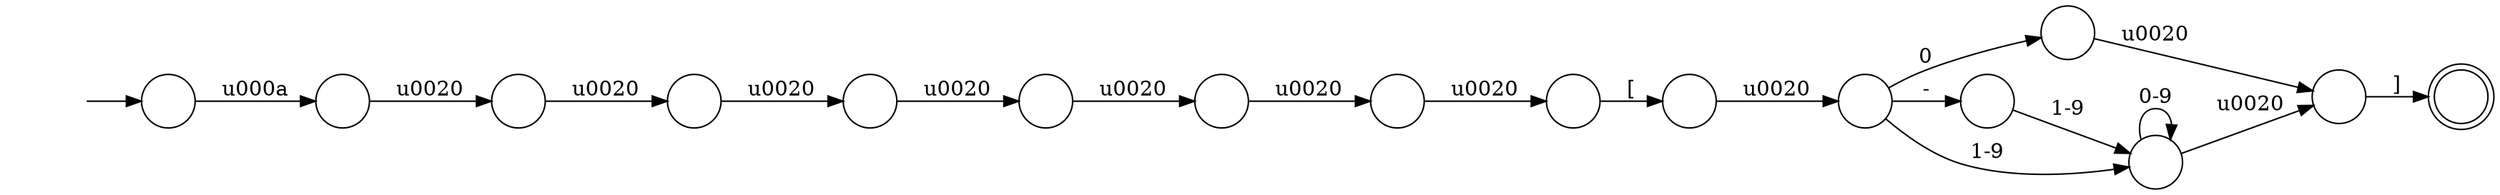 digraph Automaton {
  rankdir = LR;
  0 [shape=circle,label=""];
  0 -> 7 [label="\u0020"]
  1 [shape=circle,label=""];
  1 -> 6 [label="\u0020"]
  2 [shape=doublecircle,label=""];
  3 [shape=circle,label=""];
  initial [shape=plaintext,label=""];
  initial -> 3
  3 -> 15 [label="\u000a"]
  4 [shape=circle,label=""];
  4 -> 10 [label="\u0020"]
  5 [shape=circle,label=""];
  5 -> 0 [label="\u0020"]
  6 [shape=circle,label=""];
  6 -> 13 [label="\u0020"]
  7 [shape=circle,label=""];
  7 -> 1 [label="\u0020"]
  8 [shape=circle,label=""];
  8 -> 9 [label="\u0020"]
  9 [shape=circle,label=""];
  9 -> 12 [label="-"]
  9 -> 4 [label="0"]
  9 -> 11 [label="1-9"]
  10 [shape=circle,label=""];
  10 -> 2 [label="]"]
  11 [shape=circle,label=""];
  11 -> 11 [label="0-9"]
  11 -> 10 [label="\u0020"]
  12 [shape=circle,label=""];
  12 -> 11 [label="1-9"]
  13 [shape=circle,label=""];
  13 -> 8 [label="["]
  14 [shape=circle,label=""];
  14 -> 5 [label="\u0020"]
  15 [shape=circle,label=""];
  15 -> 14 [label="\u0020"]
}

